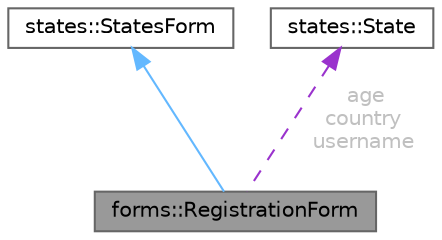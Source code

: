 digraph "forms::RegistrationForm"
{
 // LATEX_PDF_SIZE
  bgcolor="transparent";
  edge [fontname=Helvetica,fontsize=10,labelfontname=Helvetica,labelfontsize=10];
  node [fontname=Helvetica,fontsize=10,shape=box,height=0.2,width=0.4];
  Node1 [id="Node000001",label="forms::RegistrationForm",height=0.2,width=0.4,color="gray40", fillcolor="grey60", style="filled", fontcolor="black",tooltip=" "];
  Node2 -> Node1 [id="edge1_Node000001_Node000002",dir="back",color="steelblue1",style="solid",tooltip=" "];
  Node2 [id="Node000002",label="states::StatesForm",height=0.2,width=0.4,color="gray40", fillcolor="white", style="filled",URL="$classstates_1_1StatesForm.html",tooltip="Class for creating your state forms."];
  Node3 -> Node1 [id="edge2_Node000001_Node000003",dir="back",color="darkorchid3",style="dashed",tooltip=" ",label=" age\ncountry\nusername",fontcolor="grey" ];
  Node3 [id="Node000003",label="states::State",height=0.2,width=0.4,color="gray40", fillcolor="white", style="filled",URL="$classstates_1_1State.html",tooltip="Class for creating your states."];
}
